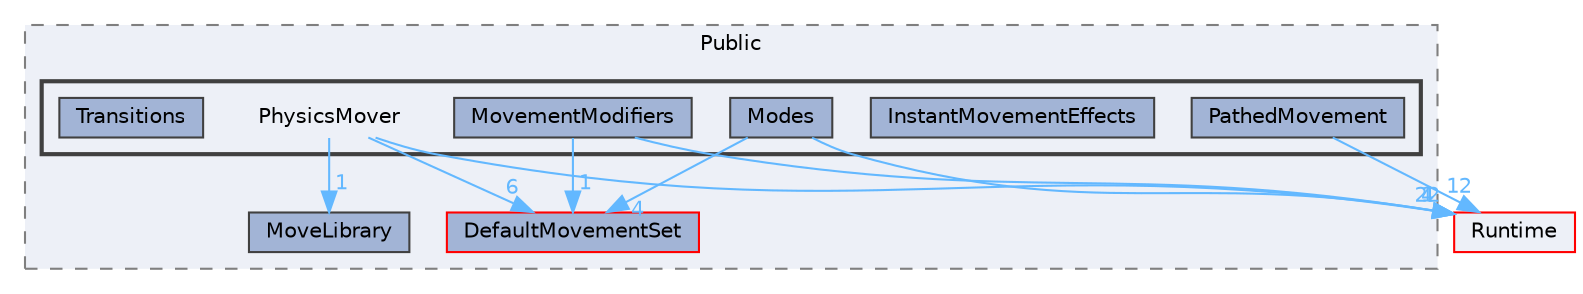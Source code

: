 digraph "PhysicsMover"
{
 // INTERACTIVE_SVG=YES
 // LATEX_PDF_SIZE
  bgcolor="transparent";
  edge [fontname=Helvetica,fontsize=10,labelfontname=Helvetica,labelfontsize=10];
  node [fontname=Helvetica,fontsize=10,shape=box,height=0.2,width=0.4];
  compound=true
  subgraph clusterdir_d060392253ba66b31b607c682738beae {
    graph [ bgcolor="#edf0f7", pencolor="grey50", label="Public", fontname=Helvetica,fontsize=10 style="filled,dashed", URL="dir_d060392253ba66b31b607c682738beae.html",tooltip=""]
  dir_3f3fc8d7bf00e45fa5060924e162ed87 [label="DefaultMovementSet", fillcolor="#a2b4d6", color="red", style="filled", URL="dir_3f3fc8d7bf00e45fa5060924e162ed87.html",tooltip=""];
  dir_b5302c18900ec27b068365f7fc893980 [label="MoveLibrary", fillcolor="#a2b4d6", color="grey25", style="filled", URL="dir_b5302c18900ec27b068365f7fc893980.html",tooltip=""];
  subgraph clusterdir_f87ef7b539510d5b377bc85e3a8eb5b6 {
    graph [ bgcolor="#edf0f7", pencolor="grey25", label="", fontname=Helvetica,fontsize=10 style="filled,bold", URL="dir_f87ef7b539510d5b377bc85e3a8eb5b6.html",tooltip=""]
    dir_f87ef7b539510d5b377bc85e3a8eb5b6 [shape=plaintext, label="PhysicsMover"];
  dir_b336009628e9413f8f85647183155599 [label="InstantMovementEffects", fillcolor="#a2b4d6", color="grey25", style="filled", URL="dir_b336009628e9413f8f85647183155599.html",tooltip=""];
  dir_835156207686e21df12d56e7c855e147 [label="Modes", fillcolor="#a2b4d6", color="grey25", style="filled", URL="dir_835156207686e21df12d56e7c855e147.html",tooltip=""];
  dir_5a4fb59eb74f31e7176692f17e6d7eff [label="MovementModifiers", fillcolor="#a2b4d6", color="grey25", style="filled", URL="dir_5a4fb59eb74f31e7176692f17e6d7eff.html",tooltip=""];
  dir_598ee72563b4c3eb08c85e650331c03d [label="PathedMovement", fillcolor="#a2b4d6", color="grey25", style="filled", URL="dir_598ee72563b4c3eb08c85e650331c03d.html",tooltip=""];
  dir_41030a2414c87bfacc6496630777777a [label="Transitions", fillcolor="#a2b4d6", color="grey25", style="filled", URL="dir_41030a2414c87bfacc6496630777777a.html",tooltip=""];
  }
  }
  dir_7536b172fbd480bfd146a1b1acd6856b [label="Runtime", fillcolor="#edf0f7", color="red", style="filled", URL="dir_7536b172fbd480bfd146a1b1acd6856b.html",tooltip=""];
  dir_f87ef7b539510d5b377bc85e3a8eb5b6->dir_3f3fc8d7bf00e45fa5060924e162ed87 [headlabel="6", labeldistance=1.5 headhref="dir_000739_000305.html" href="dir_000739_000305.html" color="steelblue1" fontcolor="steelblue1"];
  dir_f87ef7b539510d5b377bc85e3a8eb5b6->dir_7536b172fbd480bfd146a1b1acd6856b [headlabel="22", labeldistance=1.5 headhref="dir_000739_000984.html" href="dir_000739_000984.html" color="steelblue1" fontcolor="steelblue1"];
  dir_f87ef7b539510d5b377bc85e3a8eb5b6->dir_b5302c18900ec27b068365f7fc893980 [headlabel="1", labeldistance=1.5 headhref="dir_000739_000666.html" href="dir_000739_000666.html" color="steelblue1" fontcolor="steelblue1"];
  dir_835156207686e21df12d56e7c855e147->dir_3f3fc8d7bf00e45fa5060924e162ed87 [headlabel="4", labeldistance=1.5 headhref="dir_000658_000305.html" href="dir_000658_000305.html" color="steelblue1" fontcolor="steelblue1"];
  dir_835156207686e21df12d56e7c855e147->dir_7536b172fbd480bfd146a1b1acd6856b [headlabel="4", labeldistance=1.5 headhref="dir_000658_000984.html" href="dir_000658_000984.html" color="steelblue1" fontcolor="steelblue1"];
  dir_5a4fb59eb74f31e7176692f17e6d7eff->dir_3f3fc8d7bf00e45fa5060924e162ed87 [headlabel="1", labeldistance=1.5 headhref="dir_000668_000305.html" href="dir_000668_000305.html" color="steelblue1" fontcolor="steelblue1"];
  dir_5a4fb59eb74f31e7176692f17e6d7eff->dir_7536b172fbd480bfd146a1b1acd6856b [headlabel="1", labeldistance=1.5 headhref="dir_000668_000984.html" href="dir_000668_000984.html" color="steelblue1" fontcolor="steelblue1"];
  dir_598ee72563b4c3eb08c85e650331c03d->dir_7536b172fbd480bfd146a1b1acd6856b [headlabel="12", labeldistance=1.5 headhref="dir_000725_000984.html" href="dir_000725_000984.html" color="steelblue1" fontcolor="steelblue1"];
}
